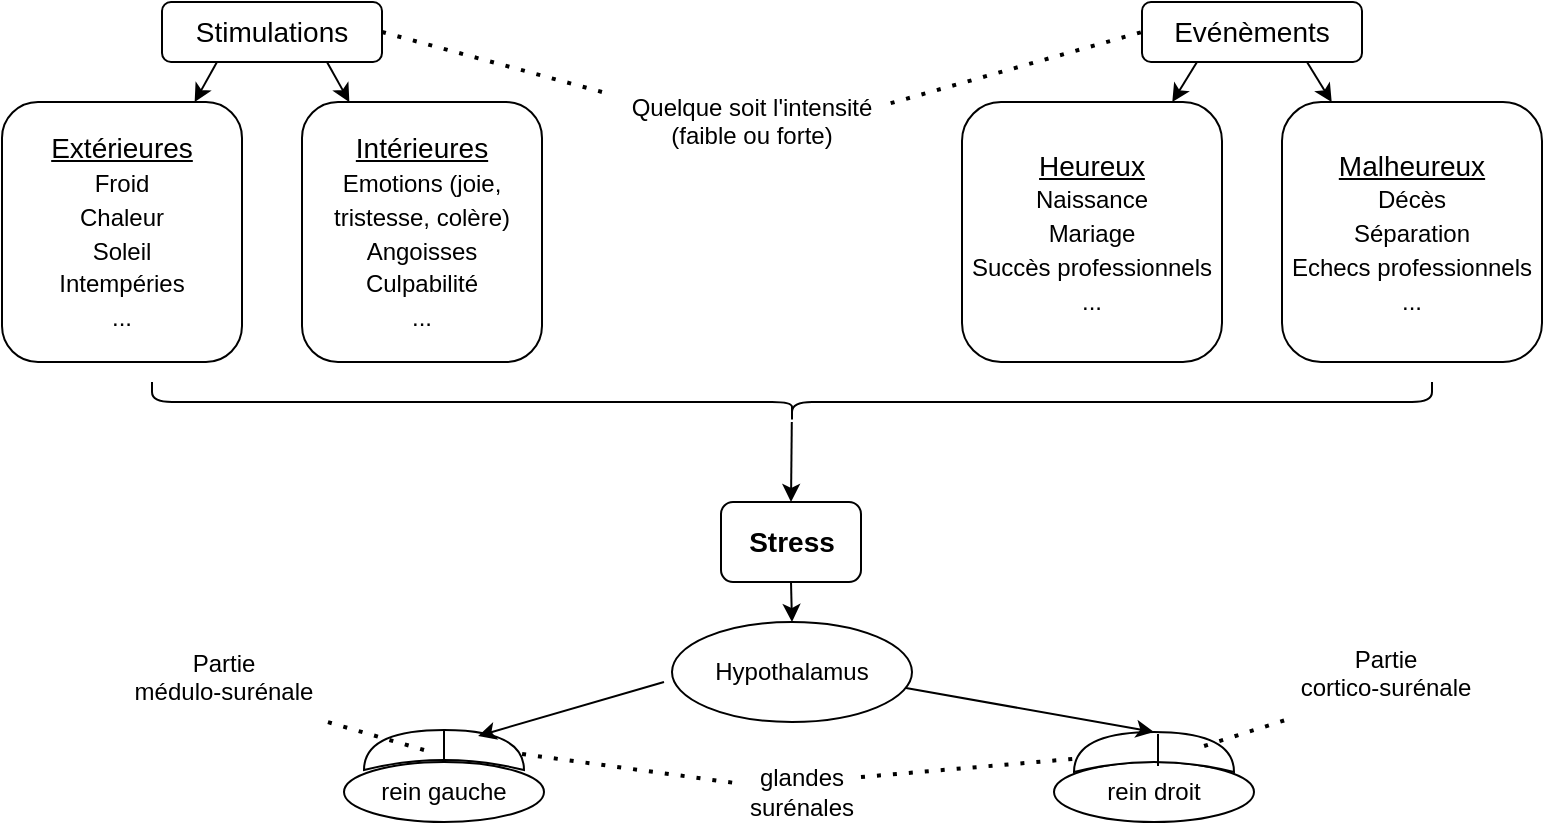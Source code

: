 <mxfile version="18.0.8" type="github">
  <diagram id="obGRaE8XgYMWURcT9A6B" name="Page-1">
    <mxGraphModel dx="1398" dy="913" grid="1" gridSize="10" guides="1" tooltips="1" connect="1" arrows="1" fold="1" page="1" pageScale="1" pageWidth="827" pageHeight="1169" math="0" shadow="0">
      <root>
        <mxCell id="0" />
        <mxCell id="1" parent="0" />
        <mxCell id="KMllPCVLpyvuSk6OKacK-1" value="&lt;font style=&quot;font-size: 14px;&quot;&gt;&lt;b&gt;Stress&lt;/b&gt;&lt;/font&gt;" style="rounded=1;whiteSpace=wrap;html=1;" vertex="1" parent="1">
          <mxGeometry x="389.5" y="250" width="70" height="40" as="geometry" />
        </mxCell>
        <mxCell id="KMllPCVLpyvuSk6OKacK-2" value="Stimulations" style="rounded=1;whiteSpace=wrap;html=1;fontSize=14;" vertex="1" parent="1">
          <mxGeometry x="110" width="110" height="30" as="geometry" />
        </mxCell>
        <mxCell id="KMllPCVLpyvuSk6OKacK-3" value="&lt;div&gt;&lt;u&gt;Extérieures&lt;/u&gt;&lt;/div&gt;&lt;div&gt;&lt;font style=&quot;font-size: 12px;&quot;&gt;Froid&lt;/font&gt;&lt;/div&gt;&lt;div&gt;&lt;font style=&quot;font-size: 12px;&quot;&gt;Chaleur&lt;/font&gt;&lt;/div&gt;&lt;div&gt;&lt;font style=&quot;font-size: 12px;&quot;&gt;Soleil&lt;/font&gt;&lt;/div&gt;&lt;div&gt;&lt;font style=&quot;font-size: 12px;&quot;&gt;Intempéries&lt;/font&gt;&lt;/div&gt;&lt;div&gt;&lt;font style=&quot;font-size: 12px;&quot;&gt;...&lt;br&gt;&lt;/font&gt;&lt;/div&gt;" style="rounded=1;whiteSpace=wrap;html=1;fontSize=14;" vertex="1" parent="1">
          <mxGeometry x="30" y="50" width="120" height="130" as="geometry" />
        </mxCell>
        <mxCell id="KMllPCVLpyvuSk6OKacK-4" value="&lt;div&gt;&lt;u&gt;Intérieures&lt;/u&gt;&lt;/div&gt;&lt;div&gt;&lt;font style=&quot;font-size: 12px;&quot;&gt;Emotions (joie, tristesse, colère)&lt;br&gt;&lt;/font&gt;&lt;/div&gt;&lt;div&gt;&lt;font style=&quot;font-size: 12px;&quot;&gt;Angoisses&lt;br&gt;&lt;/font&gt;&lt;/div&gt;&lt;div&gt;&lt;font style=&quot;font-size: 12px;&quot;&gt;Culpabilité&lt;/font&gt;&lt;/div&gt;&lt;div&gt;&lt;font style=&quot;font-size: 12px;&quot;&gt;...&lt;/font&gt;&lt;/div&gt;" style="rounded=1;whiteSpace=wrap;html=1;fontSize=14;" vertex="1" parent="1">
          <mxGeometry x="180" y="50" width="120" height="130" as="geometry" />
        </mxCell>
        <mxCell id="KMllPCVLpyvuSk6OKacK-5" value="" style="endArrow=classic;html=1;rounded=0;fontSize=12;exitX=0.25;exitY=1;exitDx=0;exitDy=0;" edge="1" parent="1" source="KMllPCVLpyvuSk6OKacK-2" target="KMllPCVLpyvuSk6OKacK-3">
          <mxGeometry width="50" height="50" relative="1" as="geometry">
            <mxPoint x="390" y="500" as="sourcePoint" />
            <mxPoint x="440" y="450" as="targetPoint" />
          </mxGeometry>
        </mxCell>
        <mxCell id="KMllPCVLpyvuSk6OKacK-6" value="" style="endArrow=classic;html=1;rounded=0;fontSize=12;exitX=0.75;exitY=1;exitDx=0;exitDy=0;" edge="1" parent="1" source="KMllPCVLpyvuSk6OKacK-2" target="KMllPCVLpyvuSk6OKacK-4">
          <mxGeometry width="50" height="50" relative="1" as="geometry">
            <mxPoint x="390" y="500" as="sourcePoint" />
            <mxPoint x="440" y="450" as="targetPoint" />
          </mxGeometry>
        </mxCell>
        <mxCell id="KMllPCVLpyvuSk6OKacK-7" value="Evénèments" style="rounded=1;whiteSpace=wrap;html=1;fontSize=14;" vertex="1" parent="1">
          <mxGeometry x="600" width="110" height="30" as="geometry" />
        </mxCell>
        <mxCell id="KMllPCVLpyvuSk6OKacK-8" value="&lt;div&gt;&lt;u&gt;Heureux&lt;/u&gt;&lt;/div&gt;&lt;font style=&quot;font-size: 12px;&quot;&gt;Naissance&lt;/font&gt;&lt;br&gt;&lt;div&gt;&lt;font style=&quot;font-size: 12px;&quot;&gt;Mariage&lt;/font&gt;&lt;/div&gt;&lt;div&gt;&lt;font style=&quot;font-size: 12px;&quot;&gt;Succès professionnels&lt;/font&gt;&lt;/div&gt;&lt;div&gt;&lt;font style=&quot;font-size: 12px;&quot;&gt;...&lt;br&gt;&lt;/font&gt;&lt;/div&gt;" style="rounded=1;whiteSpace=wrap;html=1;fontSize=14;" vertex="1" parent="1">
          <mxGeometry x="510" y="50" width="130" height="130" as="geometry" />
        </mxCell>
        <mxCell id="KMllPCVLpyvuSk6OKacK-9" value="&lt;div&gt;&lt;u&gt;Malheureux&lt;/u&gt;&lt;/div&gt;&lt;div&gt;&lt;font style=&quot;font-size: 12px;&quot;&gt;Décès&lt;/font&gt;&lt;/div&gt;&lt;div&gt;&lt;font style=&quot;font-size: 12px;&quot;&gt;Séparation&lt;/font&gt;&lt;/div&gt;&lt;div&gt;&lt;font style=&quot;font-size: 12px;&quot;&gt;Echecs professionnels&lt;br&gt;&lt;/font&gt;&lt;/div&gt;&lt;div&gt;&lt;font style=&quot;font-size: 12px;&quot;&gt;...&lt;/font&gt;&lt;/div&gt;" style="rounded=1;whiteSpace=wrap;html=1;fontSize=14;" vertex="1" parent="1">
          <mxGeometry x="670" y="50" width="130" height="130" as="geometry" />
        </mxCell>
        <mxCell id="KMllPCVLpyvuSk6OKacK-10" value="" style="endArrow=classic;html=1;rounded=0;fontSize=12;exitX=0.25;exitY=1;exitDx=0;exitDy=0;" edge="1" parent="1" source="KMllPCVLpyvuSk6OKacK-7" target="KMllPCVLpyvuSk6OKacK-8">
          <mxGeometry width="50" height="50" relative="1" as="geometry">
            <mxPoint x="880" y="500" as="sourcePoint" />
            <mxPoint x="930" y="450" as="targetPoint" />
          </mxGeometry>
        </mxCell>
        <mxCell id="KMllPCVLpyvuSk6OKacK-11" value="" style="endArrow=classic;html=1;rounded=0;fontSize=12;exitX=0.75;exitY=1;exitDx=0;exitDy=0;" edge="1" parent="1" source="KMllPCVLpyvuSk6OKacK-7" target="KMllPCVLpyvuSk6OKacK-9">
          <mxGeometry width="50" height="50" relative="1" as="geometry">
            <mxPoint x="880" y="500" as="sourcePoint" />
            <mxPoint x="930" y="450" as="targetPoint" />
          </mxGeometry>
        </mxCell>
        <mxCell id="KMllPCVLpyvuSk6OKacK-12" value="" style="shape=curlyBracket;whiteSpace=wrap;html=1;rounded=1;flipH=1;fontSize=12;rotation=90;" vertex="1" parent="1">
          <mxGeometry x="415" y="-120" width="20" height="640" as="geometry" />
        </mxCell>
        <mxCell id="KMllPCVLpyvuSk6OKacK-15" value="" style="endArrow=classic;html=1;rounded=0;fontSize=12;entryX=0.5;entryY=0;entryDx=0;entryDy=0;" edge="1" parent="1" source="KMllPCVLpyvuSk6OKacK-12" target="KMllPCVLpyvuSk6OKacK-1">
          <mxGeometry width="50" height="50" relative="1" as="geometry">
            <mxPoint x="625" y="210" as="sourcePoint" />
            <mxPoint x="450" y="260" as="targetPoint" />
          </mxGeometry>
        </mxCell>
        <mxCell id="KMllPCVLpyvuSk6OKacK-17" value="" style="endArrow=none;dashed=1;html=1;dashPattern=1 3;strokeWidth=2;rounded=0;fontSize=12;entryX=0;entryY=0.5;entryDx=0;entryDy=0;entryPerimeter=0;exitX=1;exitY=0.5;exitDx=0;exitDy=0;" edge="1" parent="1" source="KMllPCVLpyvuSk6OKacK-2">
          <mxGeometry width="50" height="50" relative="1" as="geometry">
            <mxPoint x="400" y="490" as="sourcePoint" />
            <mxPoint x="330" y="45" as="targetPoint" />
          </mxGeometry>
        </mxCell>
        <mxCell id="KMllPCVLpyvuSk6OKacK-18" value="" style="endArrow=none;dashed=1;html=1;dashPattern=1 3;strokeWidth=2;rounded=0;fontSize=12;entryX=0;entryY=0.5;entryDx=0;entryDy=0;exitX=1.031;exitY=0.58;exitDx=0;exitDy=0;exitPerimeter=0;" edge="1" parent="1" target="KMllPCVLpyvuSk6OKacK-7">
          <mxGeometry width="50" height="50" relative="1" as="geometry">
            <mxPoint x="474.34" y="50.6" as="sourcePoint" />
            <mxPoint x="450" y="440" as="targetPoint" />
          </mxGeometry>
        </mxCell>
        <mxCell id="KMllPCVLpyvuSk6OKacK-19" value="Hypothalamus" style="ellipse;whiteSpace=wrap;html=1;fontSize=12;" vertex="1" parent="1">
          <mxGeometry x="365" y="310" width="120" height="50" as="geometry" />
        </mxCell>
        <mxCell id="KMllPCVLpyvuSk6OKacK-21" value="" style="endArrow=classic;html=1;rounded=0;fontSize=12;exitX=0.5;exitY=1;exitDx=0;exitDy=0;entryX=0.5;entryY=0;entryDx=0;entryDy=0;" edge="1" parent="1" source="KMllPCVLpyvuSk6OKacK-1" target="KMllPCVLpyvuSk6OKacK-19">
          <mxGeometry width="50" height="50" relative="1" as="geometry">
            <mxPoint x="411" y="490" as="sourcePoint" />
            <mxPoint x="461" y="440" as="targetPoint" />
          </mxGeometry>
        </mxCell>
        <mxCell id="KMllPCVLpyvuSk6OKacK-22" value="rein gauche" style="ellipse;whiteSpace=wrap;html=1;fontSize=12;" vertex="1" parent="1">
          <mxGeometry x="201" y="380" width="100" height="30" as="geometry" />
        </mxCell>
        <mxCell id="KMllPCVLpyvuSk6OKacK-25" value="" style="shape=xor;whiteSpace=wrap;html=1;fontSize=12;rotation=-90;" vertex="1" parent="1">
          <mxGeometry x="241" y="334" width="20" height="80" as="geometry" />
        </mxCell>
        <mxCell id="KMllPCVLpyvuSk6OKacK-27" value="" style="endArrow=none;dashed=1;html=1;dashPattern=1 3;strokeWidth=2;rounded=0;fontSize=12;exitX=0.4;exitY=0.988;exitDx=0;exitDy=0;exitPerimeter=0;" edge="1" parent="1" source="KMllPCVLpyvuSk6OKacK-25" target="KMllPCVLpyvuSk6OKacK-32">
          <mxGeometry width="50" height="50" relative="1" as="geometry">
            <mxPoint x="281" y="380" as="sourcePoint" />
            <mxPoint x="365" y="392.374" as="targetPoint" />
          </mxGeometry>
        </mxCell>
        <mxCell id="KMllPCVLpyvuSk6OKacK-29" value="rein droit" style="ellipse;whiteSpace=wrap;html=1;fontSize=12;" vertex="1" parent="1">
          <mxGeometry x="556" y="380" width="100" height="30" as="geometry" />
        </mxCell>
        <mxCell id="KMllPCVLpyvuSk6OKacK-30" value="" style="shape=xor;whiteSpace=wrap;html=1;fontSize=12;rotation=-90;" vertex="1" parent="1">
          <mxGeometry x="596" y="335" width="20" height="80" as="geometry" />
        </mxCell>
        <mxCell id="KMllPCVLpyvuSk6OKacK-31" value="" style="endArrow=none;dashed=1;html=1;dashPattern=1 3;strokeWidth=2;rounded=0;fontSize=12;exitX=1;exitY=0.25;exitDx=0;exitDy=0;" edge="1" parent="1" source="KMllPCVLpyvuSk6OKacK-32" target="KMllPCVLpyvuSk6OKacK-30">
          <mxGeometry width="50" height="50" relative="1" as="geometry">
            <mxPoint x="495" y="392.614" as="sourcePoint" />
            <mxPoint x="601" y="370" as="targetPoint" />
          </mxGeometry>
        </mxCell>
        <mxCell id="KMllPCVLpyvuSk6OKacK-32" value="glandes surénales" style="text;html=1;strokeColor=none;fillColor=none;align=center;verticalAlign=middle;whiteSpace=wrap;rounded=0;fontSize=12;" vertex="1" parent="1">
          <mxGeometry x="399.5" y="380" width="60" height="30" as="geometry" />
        </mxCell>
        <mxCell id="KMllPCVLpyvuSk6OKacK-33" value="&lt;div&gt;&lt;br&gt;&lt;/div&gt;&lt;div&gt;&lt;br&gt;&lt;/div&gt;&lt;div&gt;Quelque soit l&#39;intensité&lt;/div&gt;&lt;div&gt;(faible ou forte)&lt;br&gt;&lt;/div&gt;" style="text;html=1;strokeColor=none;fillColor=none;align=center;verticalAlign=middle;whiteSpace=wrap;rounded=0;fontSize=12;" vertex="1" parent="1">
          <mxGeometry x="320" y="30" width="170" height="30" as="geometry" />
        </mxCell>
        <mxCell id="KMllPCVLpyvuSk6OKacK-34" value="" style="endArrow=classic;html=1;rounded=0;fontSize=12;entryX=0.85;entryY=0.713;entryDx=0;entryDy=0;entryPerimeter=0;" edge="1" parent="1" target="KMllPCVLpyvuSk6OKacK-25">
          <mxGeometry width="50" height="50" relative="1" as="geometry">
            <mxPoint x="361" y="340" as="sourcePoint" />
            <mxPoint x="461" y="440" as="targetPoint" />
          </mxGeometry>
        </mxCell>
        <mxCell id="KMllPCVLpyvuSk6OKacK-35" value="" style="endArrow=classic;html=1;rounded=0;fontSize=12;exitX=0.975;exitY=0.66;exitDx=0;exitDy=0;exitPerimeter=0;entryX=1;entryY=0.5;entryDx=0;entryDy=0;entryPerimeter=0;" edge="1" parent="1" source="KMllPCVLpyvuSk6OKacK-19" target="KMllPCVLpyvuSk6OKacK-30">
          <mxGeometry width="50" height="50" relative="1" as="geometry">
            <mxPoint x="411" y="490" as="sourcePoint" />
            <mxPoint x="461" y="440" as="targetPoint" />
          </mxGeometry>
        </mxCell>
        <mxCell id="KMllPCVLpyvuSk6OKacK-36" value="" style="endArrow=none;html=1;rounded=0;fontSize=12;exitX=1;exitY=0.5;exitDx=0;exitDy=0;exitPerimeter=0;" edge="1" parent="1" source="KMllPCVLpyvuSk6OKacK-25" target="KMllPCVLpyvuSk6OKacK-22">
          <mxGeometry width="50" height="50" relative="1" as="geometry">
            <mxPoint x="411" y="490" as="sourcePoint" />
            <mxPoint x="461" y="440" as="targetPoint" />
            <Array as="points">
              <mxPoint x="251" y="380" />
            </Array>
          </mxGeometry>
        </mxCell>
        <mxCell id="KMllPCVLpyvuSk6OKacK-37" value="" style="endArrow=none;html=1;rounded=0;fontSize=12;exitX=1;exitY=0.5;exitDx=0;exitDy=0;exitPerimeter=0;" edge="1" parent="1">
          <mxGeometry width="50" height="50" relative="1" as="geometry">
            <mxPoint x="608" y="366" as="sourcePoint" />
            <mxPoint x="608" y="366" as="targetPoint" />
            <Array as="points">
              <mxPoint x="608" y="382" />
            </Array>
          </mxGeometry>
        </mxCell>
        <mxCell id="KMllPCVLpyvuSk6OKacK-38" value="&lt;div&gt;Partie &lt;br&gt;&lt;/div&gt;&lt;div&gt;médulo-surénale&lt;/div&gt;&lt;div&gt;&lt;br&gt;&lt;/div&gt;" style="text;html=1;strokeColor=none;fillColor=none;align=center;verticalAlign=middle;whiteSpace=wrap;rounded=0;fontSize=12;" vertex="1" parent="1">
          <mxGeometry x="81" y="330" width="120" height="30" as="geometry" />
        </mxCell>
        <mxCell id="KMllPCVLpyvuSk6OKacK-39" value="" style="endArrow=none;dashed=1;html=1;dashPattern=1 3;strokeWidth=2;rounded=0;fontSize=12;exitX=0.5;exitY=0.375;exitDx=0;exitDy=0;exitPerimeter=0;" edge="1" parent="1" source="KMllPCVLpyvuSk6OKacK-25" target="KMllPCVLpyvuSk6OKacK-38">
          <mxGeometry width="50" height="50" relative="1" as="geometry">
            <mxPoint x="411" y="490" as="sourcePoint" />
            <mxPoint x="461" y="440" as="targetPoint" />
          </mxGeometry>
        </mxCell>
        <mxCell id="KMllPCVLpyvuSk6OKacK-40" value="&lt;div&gt;Partie &lt;br&gt;&lt;/div&gt;&lt;div&gt;cortico-surénale&lt;/div&gt;&lt;div&gt;&lt;br&gt;&lt;/div&gt;" style="text;html=1;strokeColor=none;fillColor=none;align=center;verticalAlign=middle;whiteSpace=wrap;rounded=0;fontSize=12;" vertex="1" parent="1">
          <mxGeometry x="662" y="328" width="120" height="30" as="geometry" />
        </mxCell>
        <mxCell id="KMllPCVLpyvuSk6OKacK-41" value="" style="endArrow=none;dashed=1;html=1;dashPattern=1 3;strokeWidth=2;rounded=0;fontSize=12;exitX=0.65;exitY=0.813;exitDx=0;exitDy=0;exitPerimeter=0;" edge="1" parent="1" target="KMllPCVLpyvuSk6OKacK-40" source="KMllPCVLpyvuSk6OKacK-30">
          <mxGeometry width="50" height="50" relative="1" as="geometry">
            <mxPoint x="822" y="372" as="sourcePoint" />
            <mxPoint x="1042" y="438" as="targetPoint" />
          </mxGeometry>
        </mxCell>
      </root>
    </mxGraphModel>
  </diagram>
</mxfile>
